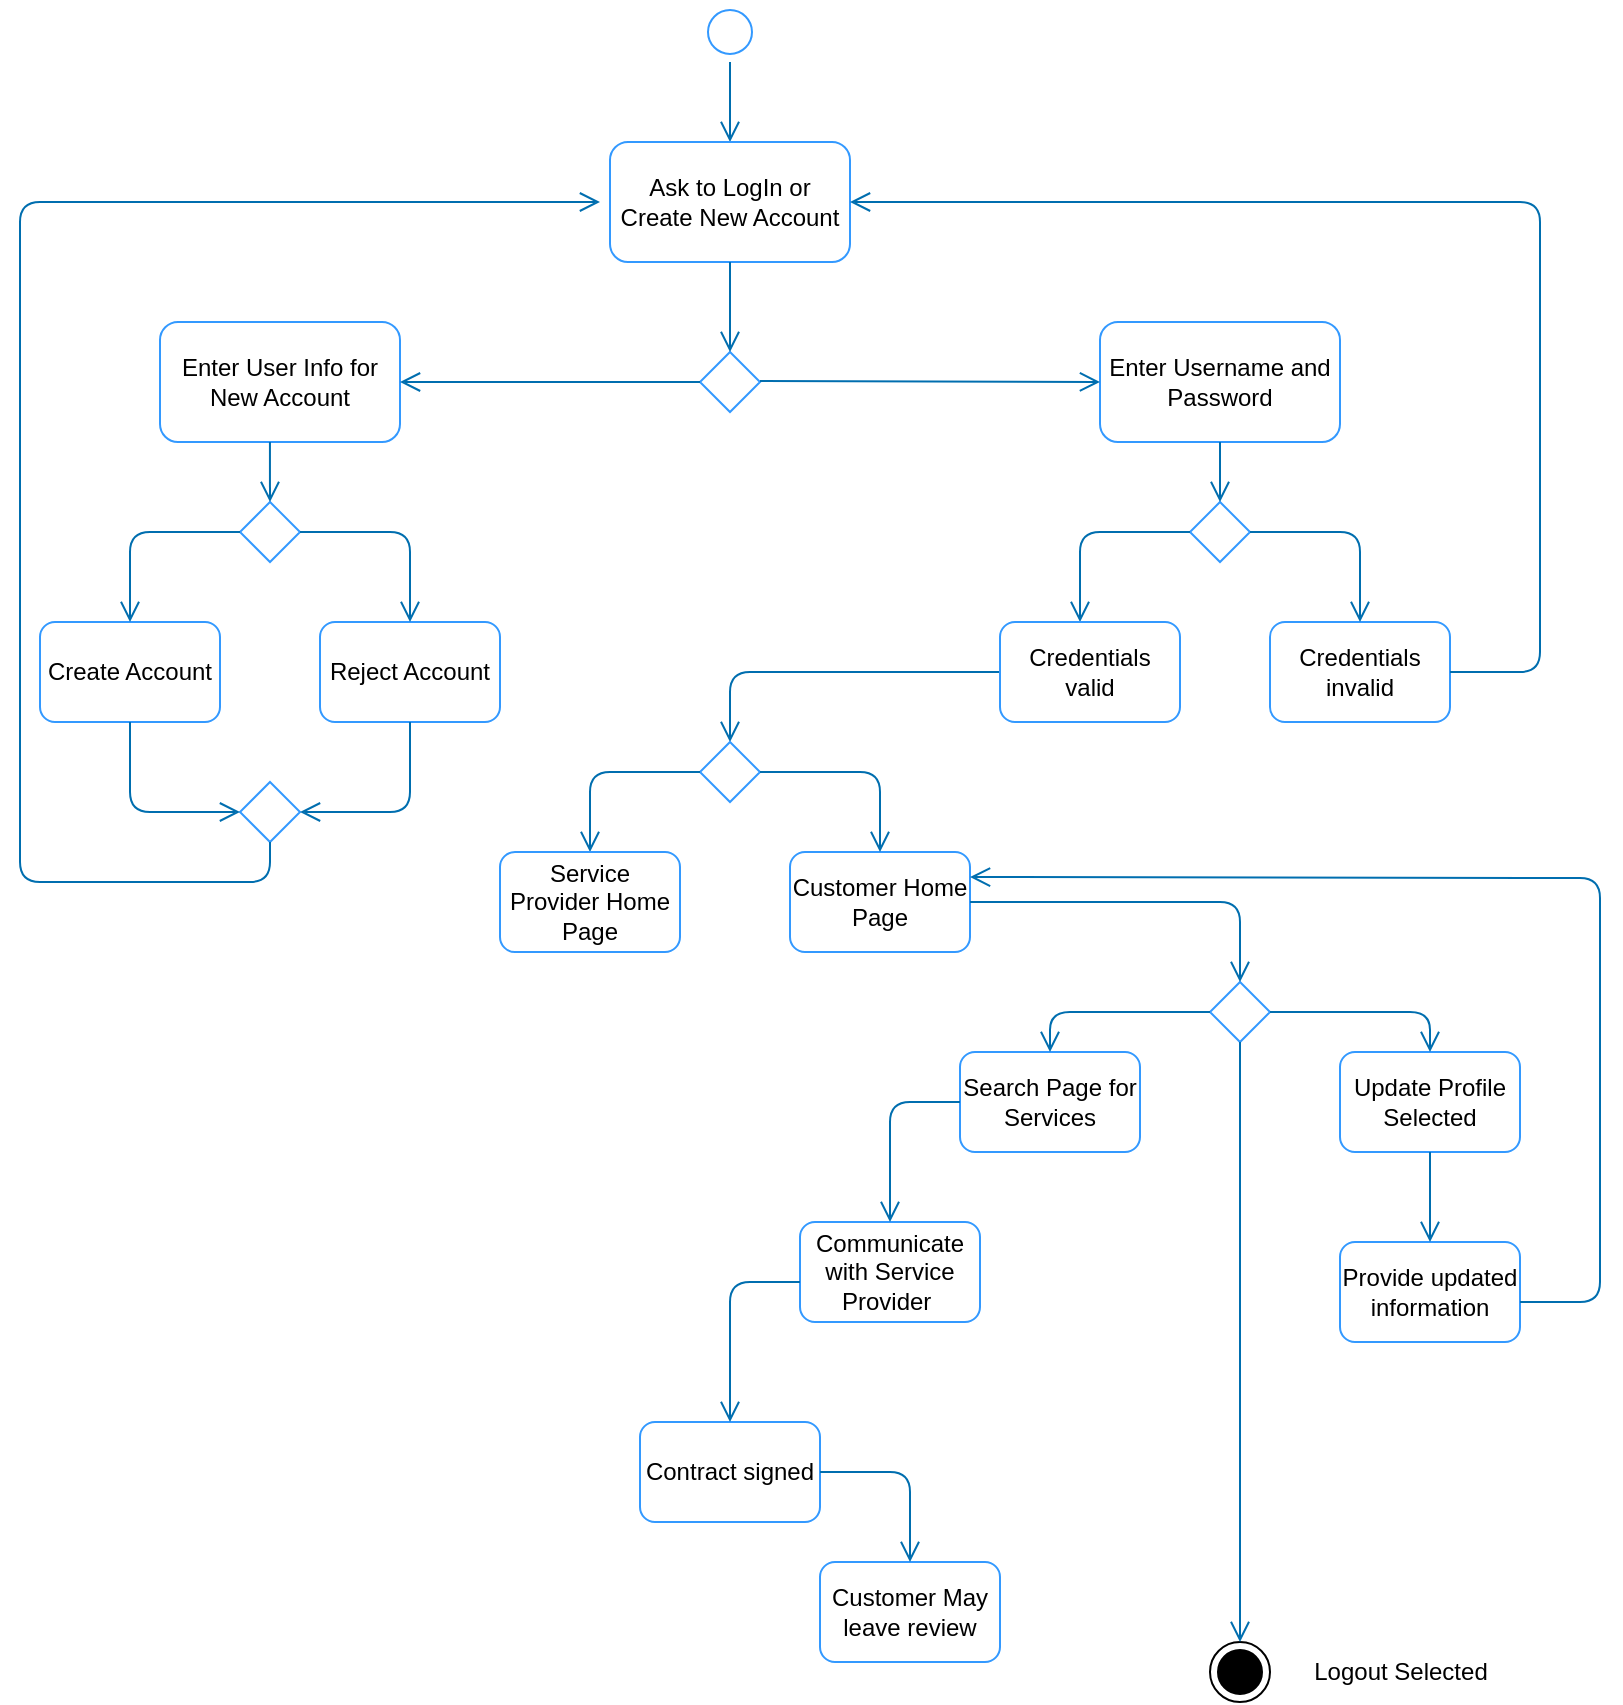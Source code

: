 <mxfile version="16.4.0" type="device"><diagram id="CkpSzz7IL6a6DoDvZSBQ" name="Page-1"><mxGraphModel dx="1102" dy="865" grid="1" gridSize="10" guides="1" tooltips="1" connect="1" arrows="1" fold="1" page="1" pageScale="1" pageWidth="850" pageHeight="1100" math="0" shadow="0"><root><mxCell id="0"/><mxCell id="1" parent="0"/><mxCell id="2" value="" style="ellipse;html=1;shape=startState;strokeColor=#3399FF;" parent="1" vertex="1"><mxGeometry x="380" width="30" height="30" as="geometry"/></mxCell><mxCell id="3" value="" style="edgeStyle=orthogonalEdgeStyle;html=1;verticalAlign=bottom;endArrow=open;endSize=8;strokeColor=#006EAF;fillColor=#1ba1e2;" parent="1" source="2" edge="1"><mxGeometry relative="1" as="geometry"><mxPoint x="395" y="70" as="targetPoint"/></mxGeometry></mxCell><mxCell id="4" value="Ask to LogIn or Create New Account" style="rounded=1;whiteSpace=wrap;html=1;strokeColor=#3399FF;" parent="1" vertex="1"><mxGeometry x="335" y="70" width="120" height="60" as="geometry"/></mxCell><mxCell id="5" value="Enter Username and Password" style="rounded=1;whiteSpace=wrap;html=1;strokeColor=#3399FF;" parent="1" vertex="1"><mxGeometry x="580" y="160" width="120" height="60" as="geometry"/></mxCell><mxCell id="6" value="Enter User Info for New Account" style="rounded=1;whiteSpace=wrap;html=1;strokeColor=#3399FF;" parent="1" vertex="1"><mxGeometry x="110" y="160" width="120" height="60" as="geometry"/></mxCell><mxCell id="7" value="" style="rhombus;strokeColor=#3399FF;" parent="1" vertex="1"><mxGeometry x="380" y="175" width="30" height="30" as="geometry"/></mxCell><mxCell id="9" value="" style="endArrow=open;startArrow=none;endFill=0;startFill=0;endSize=8;html=1;verticalAlign=bottom;labelBackgroundColor=none;strokeWidth=1;entryX=0;entryY=0.5;entryDx=0;entryDy=0;fillColor=#1ba1e2;strokeColor=#006EAF;" parent="1" target="5" edge="1"><mxGeometry width="160" relative="1" as="geometry"><mxPoint x="410" y="189.5" as="sourcePoint"/><mxPoint x="570" y="189.5" as="targetPoint"/></mxGeometry></mxCell><mxCell id="10" value="" style="endArrow=open;startArrow=none;endFill=0;startFill=0;endSize=8;html=1;verticalAlign=bottom;labelBackgroundColor=none;strokeWidth=1;entryX=1;entryY=0.5;entryDx=0;entryDy=0;fillColor=#1ba1e2;strokeColor=#006EAF;exitX=0;exitY=0.5;exitDx=0;exitDy=0;" parent="1" source="7" target="6" edge="1"><mxGeometry width="160" relative="1" as="geometry"><mxPoint x="380" y="240" as="sourcePoint"/><mxPoint x="550" y="240.5" as="targetPoint"/></mxGeometry></mxCell><mxCell id="11" value="" style="endArrow=open;startArrow=none;endFill=0;startFill=0;endSize=8;html=1;verticalAlign=bottom;labelBackgroundColor=none;strokeWidth=1;entryX=0.5;entryY=0;entryDx=0;entryDy=0;fillColor=#1ba1e2;strokeColor=#006EAF;exitX=0.5;exitY=1;exitDx=0;exitDy=0;" parent="1" source="4" target="7" edge="1"><mxGeometry width="160" relative="1" as="geometry"><mxPoint x="430" y="189.5" as="sourcePoint"/><mxPoint x="600" y="190" as="targetPoint"/></mxGeometry></mxCell><mxCell id="12" value="" style="rhombus;strokeColor=#3399FF;" parent="1" vertex="1"><mxGeometry x="625" y="250" width="30" height="30" as="geometry"/></mxCell><mxCell id="13" value="" style="endArrow=open;startArrow=none;endFill=0;startFill=0;endSize=8;html=1;verticalAlign=bottom;labelBackgroundColor=none;strokeWidth=1;entryX=0.5;entryY=0;entryDx=0;entryDy=0;fillColor=#1ba1e2;strokeColor=#006EAF;exitX=0.5;exitY=1;exitDx=0;exitDy=0;" parent="1" source="5" target="12" edge="1"><mxGeometry width="160" relative="1" as="geometry"><mxPoint x="405" y="140" as="sourcePoint"/><mxPoint x="405" y="185" as="targetPoint"/></mxGeometry></mxCell><mxCell id="14" value="Reject Account" style="rounded=1;whiteSpace=wrap;html=1;strokeColor=#3399FF;" parent="1" vertex="1"><mxGeometry x="190" y="310" width="90" height="50" as="geometry"/></mxCell><mxCell id="16" value="" style="rhombus;strokeColor=#3399FF;" parent="1" vertex="1"><mxGeometry x="150" y="250" width="30" height="30" as="geometry"/></mxCell><mxCell id="17" value="" style="endArrow=open;startArrow=none;endFill=0;startFill=0;endSize=8;html=1;verticalAlign=bottom;labelBackgroundColor=none;strokeWidth=1;entryX=0.5;entryY=0;entryDx=0;entryDy=0;fillColor=#1ba1e2;strokeColor=#006EAF;exitX=0.458;exitY=1;exitDx=0;exitDy=0;exitPerimeter=0;" parent="1" source="6" target="16" edge="1"><mxGeometry width="160" relative="1" as="geometry"><mxPoint x="405" y="140" as="sourcePoint"/><mxPoint x="405" y="185" as="targetPoint"/></mxGeometry></mxCell><mxCell id="18" value="" style="endArrow=open;startArrow=none;endFill=0;startFill=0;endSize=8;html=1;verticalAlign=bottom;labelBackgroundColor=none;strokeWidth=1;fillColor=#1ba1e2;strokeColor=#006EAF;exitX=1;exitY=0.5;exitDx=0;exitDy=0;entryX=0.5;entryY=0;entryDx=0;entryDy=0;" parent="1" source="16" target="14" edge="1"><mxGeometry width="160" relative="1" as="geometry"><mxPoint x="180" y="290" as="sourcePoint"/><mxPoint x="220" y="300" as="targetPoint"/><Array as="points"><mxPoint x="235" y="265"/></Array></mxGeometry></mxCell><mxCell id="19" value="Create Account" style="rounded=1;whiteSpace=wrap;html=1;strokeColor=#3399FF;" parent="1" vertex="1"><mxGeometry x="50" y="310" width="90" height="50" as="geometry"/></mxCell><mxCell id="20" value="" style="endArrow=open;startArrow=none;endFill=0;startFill=0;endSize=8;html=1;verticalAlign=bottom;labelBackgroundColor=none;strokeWidth=1;fillColor=#1ba1e2;strokeColor=#006EAF;exitX=0;exitY=0.5;exitDx=0;exitDy=0;entryX=0.5;entryY=0;entryDx=0;entryDy=0;" parent="1" source="16" target="19" edge="1"><mxGeometry width="160" relative="1" as="geometry"><mxPoint x="190" y="275" as="sourcePoint"/><mxPoint x="245" y="320" as="targetPoint"/><Array as="points"><mxPoint x="95" y="265"/></Array></mxGeometry></mxCell><mxCell id="21" value="" style="rhombus;strokeColor=#3399FF;" parent="1" vertex="1"><mxGeometry x="150" y="390" width="30" height="30" as="geometry"/></mxCell><mxCell id="22" value="" style="endArrow=open;startArrow=none;endFill=0;startFill=0;endSize=8;html=1;verticalAlign=bottom;labelBackgroundColor=none;strokeWidth=1;fillColor=#1ba1e2;strokeColor=#006EAF;exitX=0.5;exitY=1;exitDx=0;exitDy=0;entryX=0;entryY=0.5;entryDx=0;entryDy=0;" parent="1" source="19" target="21" edge="1"><mxGeometry width="160" relative="1" as="geometry"><mxPoint x="160" y="275" as="sourcePoint"/><mxPoint x="105" y="320" as="targetPoint"/><Array as="points"><mxPoint x="95" y="405"/></Array></mxGeometry></mxCell><mxCell id="23" value="" style="endArrow=open;startArrow=none;endFill=0;startFill=0;endSize=8;html=1;verticalAlign=bottom;labelBackgroundColor=none;strokeWidth=1;fillColor=#1ba1e2;strokeColor=#006EAF;exitX=0.5;exitY=1;exitDx=0;exitDy=0;entryX=1;entryY=0.5;entryDx=0;entryDy=0;" parent="1" source="14" target="21" edge="1"><mxGeometry width="160" relative="1" as="geometry"><mxPoint x="170" y="285" as="sourcePoint"/><mxPoint x="115" y="330" as="targetPoint"/><Array as="points"><mxPoint x="235" y="405"/></Array></mxGeometry></mxCell><mxCell id="24" value="" style="endArrow=open;startArrow=none;endFill=0;startFill=0;endSize=8;html=1;verticalAlign=bottom;labelBackgroundColor=none;strokeWidth=1;fillColor=#1ba1e2;strokeColor=#006EAF;exitX=0.5;exitY=1;exitDx=0;exitDy=0;" parent="1" source="21" edge="1"><mxGeometry width="160" relative="1" as="geometry"><mxPoint x="165" y="440" as="sourcePoint"/><mxPoint x="330" y="100" as="targetPoint"/><Array as="points"><mxPoint x="165" y="440"/><mxPoint x="40" y="440"/><mxPoint x="40" y="420"/><mxPoint x="40" y="100"/></Array></mxGeometry></mxCell><mxCell id="25" value="Credentials invalid" style="rounded=1;whiteSpace=wrap;html=1;strokeColor=#3399FF;" parent="1" vertex="1"><mxGeometry x="665" y="310" width="90" height="50" as="geometry"/></mxCell><mxCell id="26" value="" style="endArrow=open;startArrow=none;endFill=0;startFill=0;endSize=8;html=1;verticalAlign=bottom;labelBackgroundColor=none;strokeWidth=1;fillColor=#1ba1e2;strokeColor=#006EAF;exitX=1;exitY=0.5;exitDx=0;exitDy=0;entryX=0.5;entryY=0;entryDx=0;entryDy=0;" parent="1" target="25" edge="1"><mxGeometry width="160" relative="1" as="geometry"><mxPoint x="655" y="265" as="sourcePoint"/><mxPoint x="695" y="300" as="targetPoint"/><Array as="points"><mxPoint x="710" y="265"/></Array></mxGeometry></mxCell><mxCell id="27" value="" style="endArrow=open;startArrow=none;endFill=0;startFill=0;endSize=8;html=1;verticalAlign=bottom;labelBackgroundColor=none;strokeWidth=1;fillColor=#1ba1e2;strokeColor=#006EAF;exitX=0;exitY=0.5;exitDx=0;exitDy=0;entryX=0.5;entryY=0;entryDx=0;entryDy=0;" parent="1" edge="1"><mxGeometry width="160" relative="1" as="geometry"><mxPoint x="625" y="265" as="sourcePoint"/><mxPoint x="570" y="310" as="targetPoint"/><Array as="points"><mxPoint x="570" y="265"/></Array></mxGeometry></mxCell><mxCell id="28" value="" style="endArrow=open;startArrow=none;endFill=0;startFill=0;endSize=8;html=1;verticalAlign=bottom;labelBackgroundColor=none;strokeWidth=1;fillColor=#1ba1e2;strokeColor=#006EAF;exitX=0;exitY=0.5;exitDx=0;exitDy=0;entryX=0.5;entryY=0;entryDx=0;entryDy=0;" parent="1" source="30" target="31" edge="1"><mxGeometry width="160" relative="1" as="geometry"><mxPoint x="570" y="360" as="sourcePoint"/><mxPoint x="625" y="405" as="targetPoint"/><Array as="points"><mxPoint x="395" y="335"/></Array></mxGeometry></mxCell><mxCell id="29" value="" style="endArrow=open;startArrow=none;endFill=0;startFill=0;endSize=8;html=1;verticalAlign=bottom;labelBackgroundColor=none;strokeWidth=1;fillColor=#1ba1e2;strokeColor=#006EAF;exitX=1;exitY=0.5;exitDx=0;exitDy=0;entryX=1;entryY=0.5;entryDx=0;entryDy=0;" parent="1" source="25" target="4" edge="1"><mxGeometry width="160" relative="1" as="geometry"><mxPoint x="645" y="285" as="sourcePoint"/><mxPoint x="800" y="100" as="targetPoint"/><Array as="points"><mxPoint x="800" y="335"/><mxPoint x="800" y="100"/></Array></mxGeometry></mxCell><mxCell id="30" value="Credentials valid" style="rounded=1;whiteSpace=wrap;html=1;strokeColor=#3399FF;" parent="1" vertex="1"><mxGeometry x="530" y="310" width="90" height="50" as="geometry"/></mxCell><mxCell id="31" value="" style="rhombus;strokeColor=#3399FF;" parent="1" vertex="1"><mxGeometry x="380" y="370" width="30" height="30" as="geometry"/></mxCell><mxCell id="32" value="Customer Home Page" style="rounded=1;whiteSpace=wrap;html=1;strokeColor=#3399FF;" parent="1" vertex="1"><mxGeometry x="425" y="425" width="90" height="50" as="geometry"/></mxCell><mxCell id="33" value="" style="endArrow=open;startArrow=none;endFill=0;startFill=0;endSize=8;html=1;verticalAlign=bottom;labelBackgroundColor=none;strokeWidth=1;fillColor=#1ba1e2;strokeColor=#006EAF;exitX=1;exitY=0.5;exitDx=0;exitDy=0;entryX=0.5;entryY=0;entryDx=0;entryDy=0;" parent="1" source="31" target="32" edge="1"><mxGeometry width="160" relative="1" as="geometry"><mxPoint x="415" y="380" as="sourcePoint"/><mxPoint x="455" y="415" as="targetPoint"/><Array as="points"><mxPoint x="470" y="385"/></Array></mxGeometry></mxCell><mxCell id="34" value="" style="endArrow=open;startArrow=none;endFill=0;startFill=0;endSize=8;html=1;verticalAlign=bottom;labelBackgroundColor=none;strokeWidth=1;fillColor=#1ba1e2;strokeColor=#006EAF;exitX=0;exitY=0.5;exitDx=0;exitDy=0;entryX=0.5;entryY=0;entryDx=0;entryDy=0;" parent="1" source="31" target="35" edge="1"><mxGeometry width="160" relative="1" as="geometry"><mxPoint x="385" y="380" as="sourcePoint"/><mxPoint x="330" y="425" as="targetPoint"/><Array as="points"><mxPoint x="325" y="385"/></Array></mxGeometry></mxCell><mxCell id="35" value="Service Provider Home Page" style="rounded=1;whiteSpace=wrap;html=1;strokeColor=#3399FF;" parent="1" vertex="1"><mxGeometry x="280" y="425" width="90" height="50" as="geometry"/></mxCell><mxCell id="2p6-gcbsC2PxLHLpcmDk-35" value="" style="rhombus;strokeColor=#3399FF;" vertex="1" parent="1"><mxGeometry x="635" y="490" width="30" height="30" as="geometry"/></mxCell><mxCell id="2p6-gcbsC2PxLHLpcmDk-36" value="" style="endArrow=open;startArrow=none;endFill=0;startFill=0;endSize=8;html=1;verticalAlign=bottom;labelBackgroundColor=none;strokeWidth=1;fillColor=#1ba1e2;strokeColor=#006EAF;exitX=1;exitY=0.5;exitDx=0;exitDy=0;entryX=0.5;entryY=0;entryDx=0;entryDy=0;" edge="1" parent="1" source="32" target="2p6-gcbsC2PxLHLpcmDk-35"><mxGeometry width="160" relative="1" as="geometry"><mxPoint x="420" y="395" as="sourcePoint"/><mxPoint x="480" y="435" as="targetPoint"/><Array as="points"><mxPoint x="650" y="450"/></Array></mxGeometry></mxCell><mxCell id="2p6-gcbsC2PxLHLpcmDk-37" value="Search Page for Services" style="rounded=1;whiteSpace=wrap;html=1;strokeColor=#3399FF;" vertex="1" parent="1"><mxGeometry x="510" y="525" width="90" height="50" as="geometry"/></mxCell><mxCell id="2p6-gcbsC2PxLHLpcmDk-38" value="Communicate with Service Provider&amp;nbsp;" style="rounded=1;whiteSpace=wrap;html=1;strokeColor=#3399FF;" vertex="1" parent="1"><mxGeometry x="430" y="610" width="90" height="50" as="geometry"/></mxCell><mxCell id="2p6-gcbsC2PxLHLpcmDk-39" value="Contract signed" style="rounded=1;whiteSpace=wrap;html=1;strokeColor=#3399FF;" vertex="1" parent="1"><mxGeometry x="350" y="710" width="90" height="50" as="geometry"/></mxCell><mxCell id="2p6-gcbsC2PxLHLpcmDk-40" value="" style="endArrow=open;startArrow=none;endFill=0;startFill=0;endSize=8;html=1;verticalAlign=bottom;labelBackgroundColor=none;strokeWidth=1;fillColor=#1ba1e2;strokeColor=#006EAF;exitX=0;exitY=0.5;exitDx=0;exitDy=0;entryX=0.5;entryY=0;entryDx=0;entryDy=0;" edge="1" parent="1" source="2p6-gcbsC2PxLHLpcmDk-35" target="2p6-gcbsC2PxLHLpcmDk-37"><mxGeometry width="160" relative="1" as="geometry"><mxPoint x="635" y="510" as="sourcePoint"/><mxPoint x="770" y="550" as="targetPoint"/><Array as="points"><mxPoint x="555" y="505"/></Array></mxGeometry></mxCell><mxCell id="2p6-gcbsC2PxLHLpcmDk-41" value="" style="endArrow=open;startArrow=none;endFill=0;startFill=0;endSize=8;html=1;verticalAlign=bottom;labelBackgroundColor=none;strokeWidth=1;fillColor=#1ba1e2;strokeColor=#006EAF;entryX=0.5;entryY=0;entryDx=0;entryDy=0;exitX=0;exitY=0.5;exitDx=0;exitDy=0;" edge="1" parent="1" source="2p6-gcbsC2PxLHLpcmDk-37" target="2p6-gcbsC2PxLHLpcmDk-38"><mxGeometry width="160" relative="1" as="geometry"><mxPoint x="500" y="550" as="sourcePoint"/><mxPoint x="435" y="570" as="targetPoint"/><Array as="points"><mxPoint x="475" y="550"/></Array></mxGeometry></mxCell><mxCell id="2p6-gcbsC2PxLHLpcmDk-42" value="" style="endArrow=open;startArrow=none;endFill=0;startFill=0;endSize=8;html=1;verticalAlign=bottom;labelBackgroundColor=none;strokeWidth=1;fillColor=#1ba1e2;strokeColor=#006EAF;exitX=0;exitY=0.5;exitDx=0;exitDy=0;entryX=0.5;entryY=0;entryDx=0;entryDy=0;" edge="1" parent="1" target="2p6-gcbsC2PxLHLpcmDk-39"><mxGeometry width="160" relative="1" as="geometry"><mxPoint x="430" y="640" as="sourcePoint"/><mxPoint x="350" y="660" as="targetPoint"/><Array as="points"><mxPoint x="395" y="640"/></Array></mxGeometry></mxCell><mxCell id="2p6-gcbsC2PxLHLpcmDk-43" value="Customer May leave review" style="rounded=1;whiteSpace=wrap;html=1;strokeColor=#3399FF;" vertex="1" parent="1"><mxGeometry x="440" y="780" width="90" height="50" as="geometry"/></mxCell><mxCell id="2p6-gcbsC2PxLHLpcmDk-44" value="" style="endArrow=open;startArrow=none;endFill=0;startFill=0;endSize=8;html=1;verticalAlign=bottom;labelBackgroundColor=none;strokeWidth=1;fillColor=#1ba1e2;strokeColor=#006EAF;exitX=1;exitY=0.5;exitDx=0;exitDy=0;" edge="1" parent="1" source="2p6-gcbsC2PxLHLpcmDk-39" target="2p6-gcbsC2PxLHLpcmDk-43"><mxGeometry width="160" relative="1" as="geometry"><mxPoint x="520" y="710" as="sourcePoint"/><mxPoint x="485" y="780" as="targetPoint"/><Array as="points"><mxPoint x="485" y="735"/></Array></mxGeometry></mxCell><mxCell id="2p6-gcbsC2PxLHLpcmDk-45" value="Update Profile Selected" style="rounded=1;whiteSpace=wrap;html=1;strokeColor=#3399FF;" vertex="1" parent="1"><mxGeometry x="700" y="525" width="90" height="50" as="geometry"/></mxCell><mxCell id="2p6-gcbsC2PxLHLpcmDk-46" value="" style="endArrow=open;startArrow=none;endFill=0;startFill=0;endSize=8;html=1;verticalAlign=bottom;labelBackgroundColor=none;strokeWidth=1;fillColor=#1ba1e2;strokeColor=#006EAF;exitX=1;exitY=0.5;exitDx=0;exitDy=0;entryX=0.5;entryY=0;entryDx=0;entryDy=0;" edge="1" parent="1" source="2p6-gcbsC2PxLHLpcmDk-35" target="2p6-gcbsC2PxLHLpcmDk-45"><mxGeometry width="160" relative="1" as="geometry"><mxPoint x="735" y="540" as="sourcePoint"/><mxPoint x="655" y="560" as="targetPoint"/><Array as="points"><mxPoint x="745" y="505"/></Array></mxGeometry></mxCell><mxCell id="2p6-gcbsC2PxLHLpcmDk-47" value="Provide updated information" style="rounded=1;whiteSpace=wrap;html=1;strokeColor=#3399FF;" vertex="1" parent="1"><mxGeometry x="700" y="620" width="90" height="50" as="geometry"/></mxCell><mxCell id="2p6-gcbsC2PxLHLpcmDk-48" value="" style="endArrow=open;startArrow=none;endFill=0;startFill=0;endSize=8;html=1;verticalAlign=bottom;labelBackgroundColor=none;strokeWidth=1;fillColor=#1ba1e2;strokeColor=#006EAF;exitX=0.5;exitY=1;exitDx=0;exitDy=0;entryX=0.5;entryY=0;entryDx=0;entryDy=0;" edge="1" parent="1" source="2p6-gcbsC2PxLHLpcmDk-45" target="2p6-gcbsC2PxLHLpcmDk-47"><mxGeometry width="160" relative="1" as="geometry"><mxPoint x="740" y="575" as="sourcePoint"/><mxPoint x="820" y="595" as="targetPoint"/><Array as="points"/></mxGeometry></mxCell><mxCell id="2p6-gcbsC2PxLHLpcmDk-49" value="" style="endArrow=open;startArrow=none;endFill=0;startFill=0;endSize=8;html=1;verticalAlign=bottom;labelBackgroundColor=none;strokeWidth=1;fillColor=#1ba1e2;strokeColor=#006EAF;exitX=1;exitY=0.5;exitDx=0;exitDy=0;entryX=1;entryY=0.25;entryDx=0;entryDy=0;" edge="1" parent="1" target="32"><mxGeometry width="160" relative="1" as="geometry"><mxPoint x="790" y="650" as="sourcePoint"/><mxPoint x="870" y="670" as="targetPoint"/><Array as="points"><mxPoint x="830" y="650"/><mxPoint x="830" y="438"/></Array></mxGeometry></mxCell><mxCell id="2p6-gcbsC2PxLHLpcmDk-50" value="" style="ellipse;html=1;shape=endState;fillColor=#000000;strokeColor=#000000;" vertex="1" parent="1"><mxGeometry x="635" y="820" width="30" height="30" as="geometry"/></mxCell><mxCell id="2p6-gcbsC2PxLHLpcmDk-51" value="" style="endArrow=open;startArrow=none;endFill=0;startFill=0;endSize=8;html=1;verticalAlign=bottom;labelBackgroundColor=none;strokeWidth=1;fillColor=#1ba1e2;strokeColor=#006EAF;exitX=0.5;exitY=1;exitDx=0;exitDy=0;entryX=0.5;entryY=0;entryDx=0;entryDy=0;" edge="1" parent="1" source="2p6-gcbsC2PxLHLpcmDk-35" target="2p6-gcbsC2PxLHLpcmDk-50"><mxGeometry width="160" relative="1" as="geometry"><mxPoint x="755" y="585" as="sourcePoint"/><mxPoint x="755" y="630" as="targetPoint"/><Array as="points"/></mxGeometry></mxCell><mxCell id="2p6-gcbsC2PxLHLpcmDk-53" value="Logout Selected" style="text;html=1;align=center;verticalAlign=middle;resizable=0;points=[];autosize=1;strokeColor=none;fillColor=none;" vertex="1" parent="1"><mxGeometry x="680" y="825" width="100" height="20" as="geometry"/></mxCell></root></mxGraphModel></diagram></mxfile>